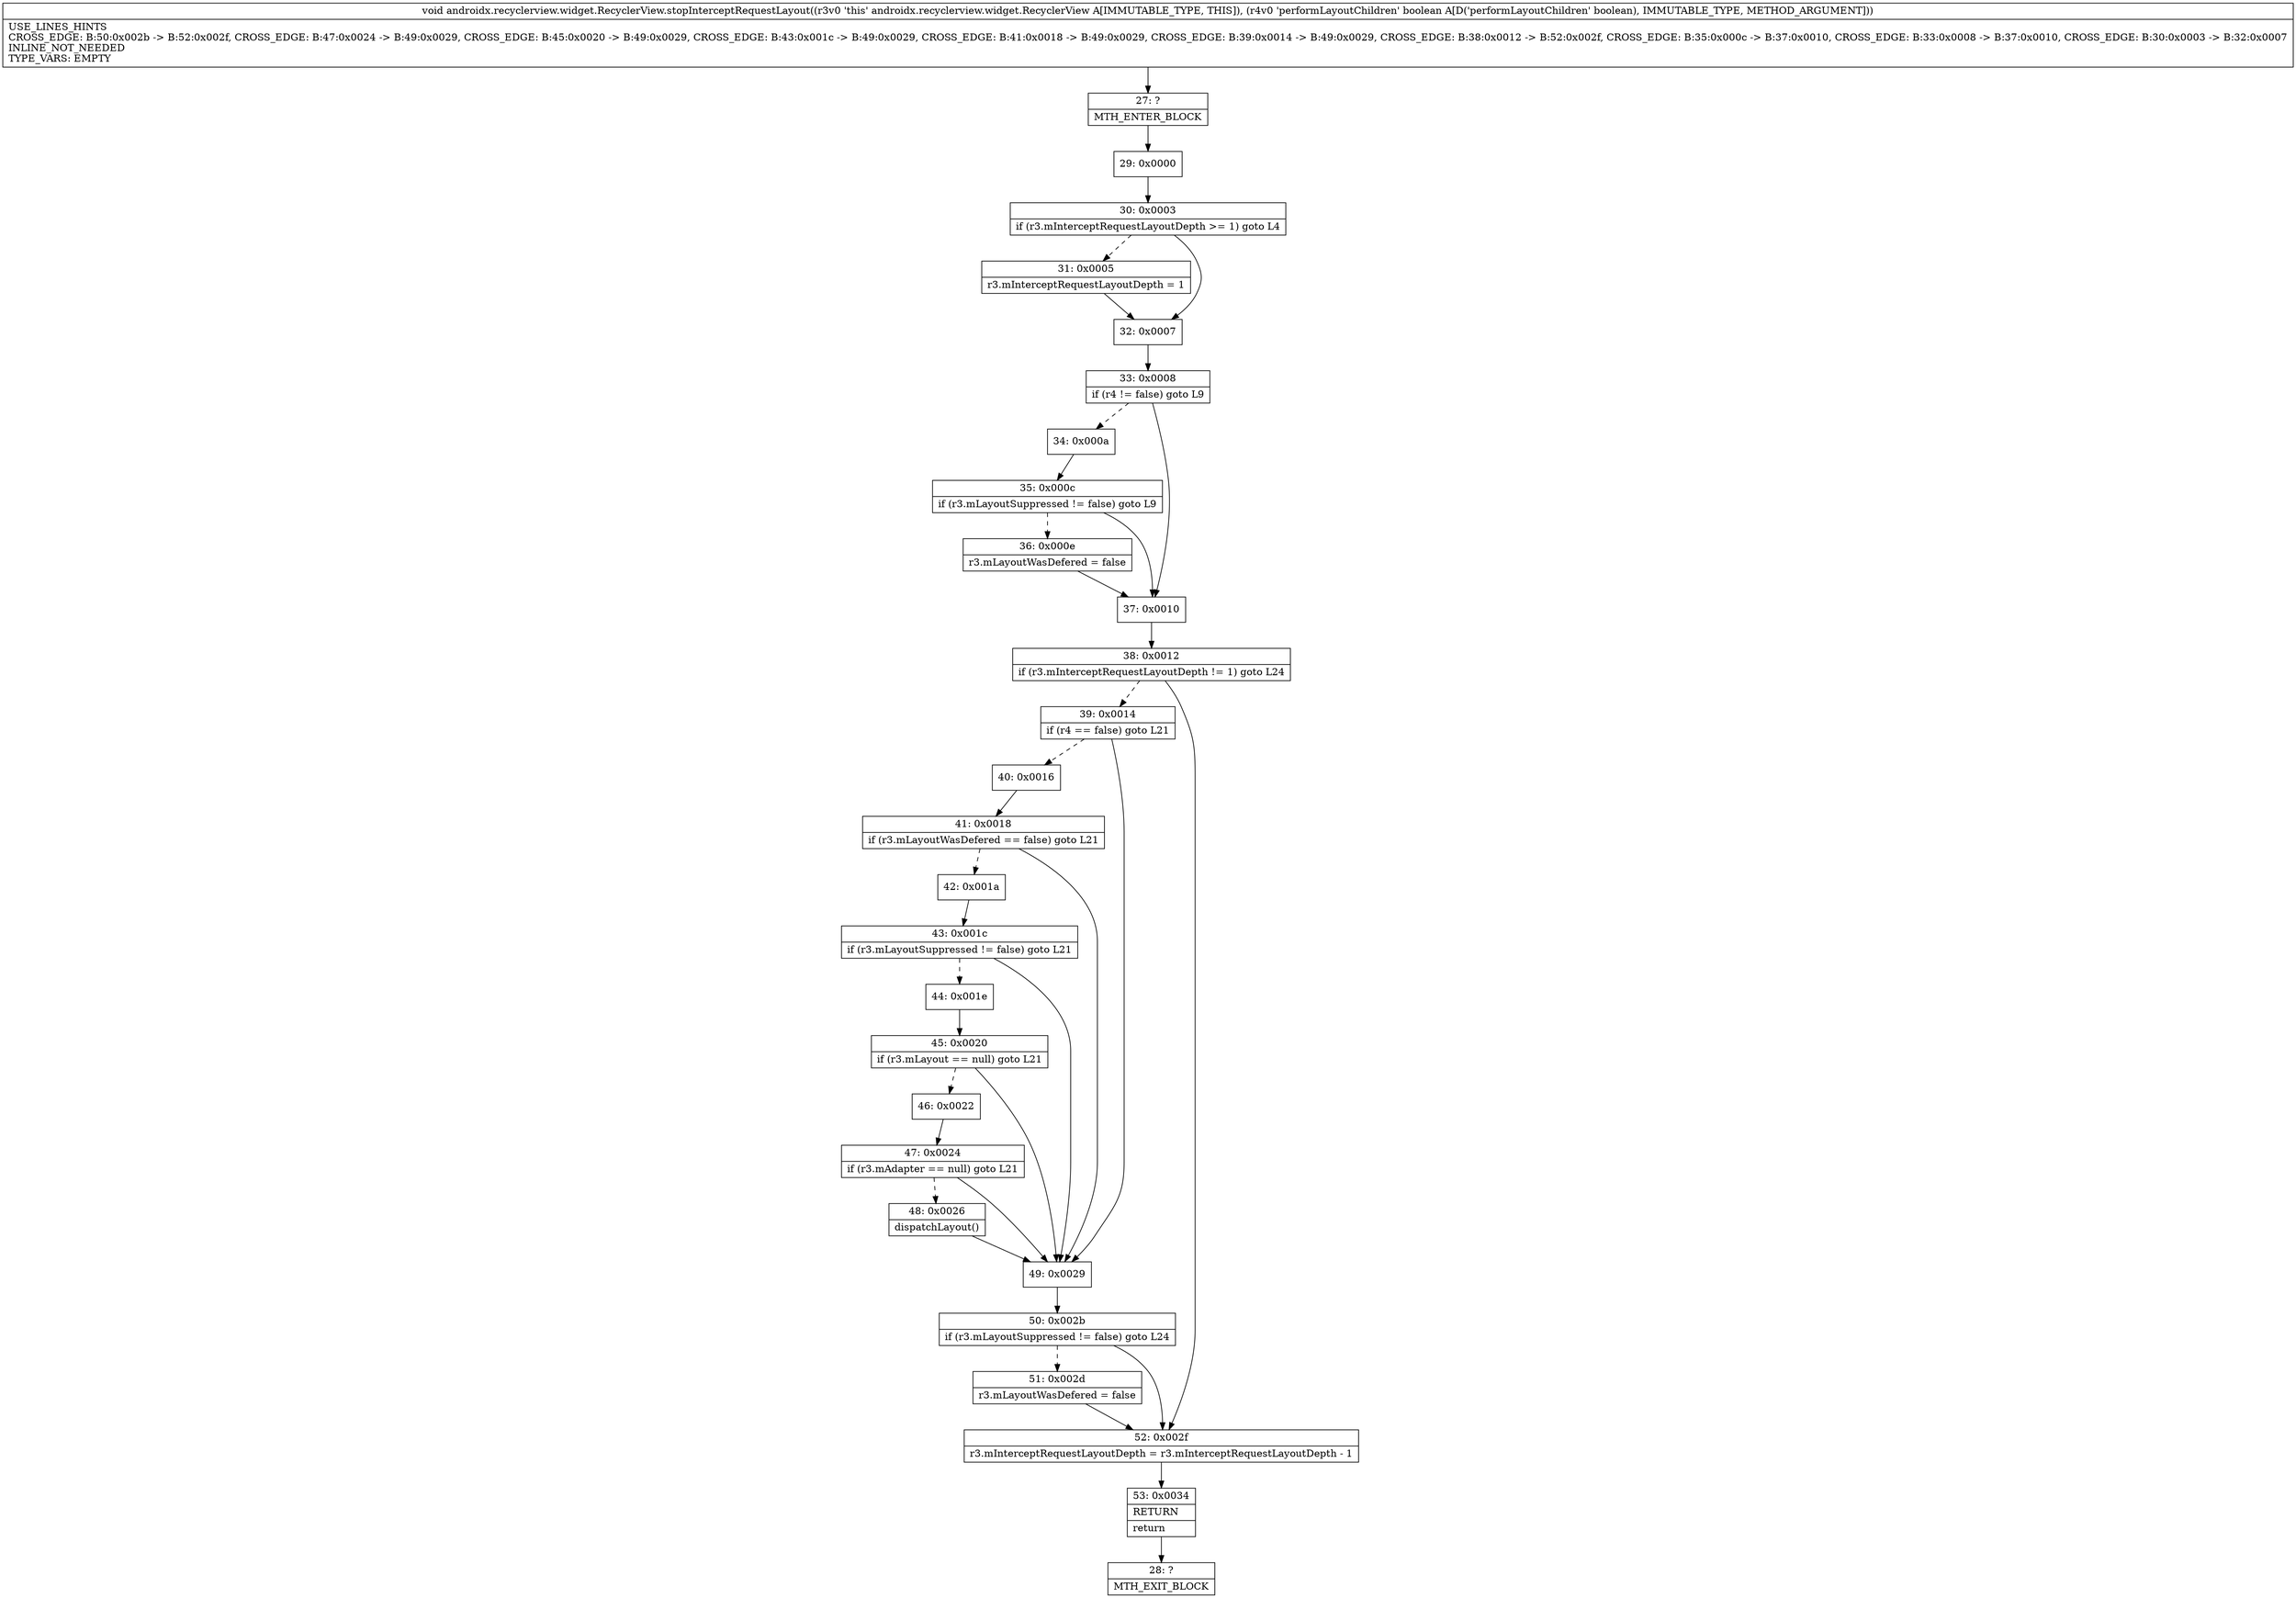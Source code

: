 digraph "CFG forandroidx.recyclerview.widget.RecyclerView.stopInterceptRequestLayout(Z)V" {
Node_27 [shape=record,label="{27\:\ ?|MTH_ENTER_BLOCK\l}"];
Node_29 [shape=record,label="{29\:\ 0x0000}"];
Node_30 [shape=record,label="{30\:\ 0x0003|if (r3.mInterceptRequestLayoutDepth \>= 1) goto L4\l}"];
Node_31 [shape=record,label="{31\:\ 0x0005|r3.mInterceptRequestLayoutDepth = 1\l}"];
Node_32 [shape=record,label="{32\:\ 0x0007}"];
Node_33 [shape=record,label="{33\:\ 0x0008|if (r4 != false) goto L9\l}"];
Node_34 [shape=record,label="{34\:\ 0x000a}"];
Node_35 [shape=record,label="{35\:\ 0x000c|if (r3.mLayoutSuppressed != false) goto L9\l}"];
Node_36 [shape=record,label="{36\:\ 0x000e|r3.mLayoutWasDefered = false\l}"];
Node_37 [shape=record,label="{37\:\ 0x0010}"];
Node_38 [shape=record,label="{38\:\ 0x0012|if (r3.mInterceptRequestLayoutDepth != 1) goto L24\l}"];
Node_39 [shape=record,label="{39\:\ 0x0014|if (r4 == false) goto L21\l}"];
Node_40 [shape=record,label="{40\:\ 0x0016}"];
Node_41 [shape=record,label="{41\:\ 0x0018|if (r3.mLayoutWasDefered == false) goto L21\l}"];
Node_42 [shape=record,label="{42\:\ 0x001a}"];
Node_43 [shape=record,label="{43\:\ 0x001c|if (r3.mLayoutSuppressed != false) goto L21\l}"];
Node_44 [shape=record,label="{44\:\ 0x001e}"];
Node_45 [shape=record,label="{45\:\ 0x0020|if (r3.mLayout == null) goto L21\l}"];
Node_46 [shape=record,label="{46\:\ 0x0022}"];
Node_47 [shape=record,label="{47\:\ 0x0024|if (r3.mAdapter == null) goto L21\l}"];
Node_48 [shape=record,label="{48\:\ 0x0026|dispatchLayout()\l}"];
Node_49 [shape=record,label="{49\:\ 0x0029}"];
Node_50 [shape=record,label="{50\:\ 0x002b|if (r3.mLayoutSuppressed != false) goto L24\l}"];
Node_51 [shape=record,label="{51\:\ 0x002d|r3.mLayoutWasDefered = false\l}"];
Node_52 [shape=record,label="{52\:\ 0x002f|r3.mInterceptRequestLayoutDepth = r3.mInterceptRequestLayoutDepth \- 1\l}"];
Node_53 [shape=record,label="{53\:\ 0x0034|RETURN\l|return\l}"];
Node_28 [shape=record,label="{28\:\ ?|MTH_EXIT_BLOCK\l}"];
MethodNode[shape=record,label="{void androidx.recyclerview.widget.RecyclerView.stopInterceptRequestLayout((r3v0 'this' androidx.recyclerview.widget.RecyclerView A[IMMUTABLE_TYPE, THIS]), (r4v0 'performLayoutChildren' boolean A[D('performLayoutChildren' boolean), IMMUTABLE_TYPE, METHOD_ARGUMENT]))  | USE_LINES_HINTS\lCROSS_EDGE: B:50:0x002b \-\> B:52:0x002f, CROSS_EDGE: B:47:0x0024 \-\> B:49:0x0029, CROSS_EDGE: B:45:0x0020 \-\> B:49:0x0029, CROSS_EDGE: B:43:0x001c \-\> B:49:0x0029, CROSS_EDGE: B:41:0x0018 \-\> B:49:0x0029, CROSS_EDGE: B:39:0x0014 \-\> B:49:0x0029, CROSS_EDGE: B:38:0x0012 \-\> B:52:0x002f, CROSS_EDGE: B:35:0x000c \-\> B:37:0x0010, CROSS_EDGE: B:33:0x0008 \-\> B:37:0x0010, CROSS_EDGE: B:30:0x0003 \-\> B:32:0x0007\lINLINE_NOT_NEEDED\lTYPE_VARS: EMPTY\l}"];
MethodNode -> Node_27;Node_27 -> Node_29;
Node_29 -> Node_30;
Node_30 -> Node_31[style=dashed];
Node_30 -> Node_32;
Node_31 -> Node_32;
Node_32 -> Node_33;
Node_33 -> Node_34[style=dashed];
Node_33 -> Node_37;
Node_34 -> Node_35;
Node_35 -> Node_36[style=dashed];
Node_35 -> Node_37;
Node_36 -> Node_37;
Node_37 -> Node_38;
Node_38 -> Node_39[style=dashed];
Node_38 -> Node_52;
Node_39 -> Node_40[style=dashed];
Node_39 -> Node_49;
Node_40 -> Node_41;
Node_41 -> Node_42[style=dashed];
Node_41 -> Node_49;
Node_42 -> Node_43;
Node_43 -> Node_44[style=dashed];
Node_43 -> Node_49;
Node_44 -> Node_45;
Node_45 -> Node_46[style=dashed];
Node_45 -> Node_49;
Node_46 -> Node_47;
Node_47 -> Node_48[style=dashed];
Node_47 -> Node_49;
Node_48 -> Node_49;
Node_49 -> Node_50;
Node_50 -> Node_51[style=dashed];
Node_50 -> Node_52;
Node_51 -> Node_52;
Node_52 -> Node_53;
Node_53 -> Node_28;
}

